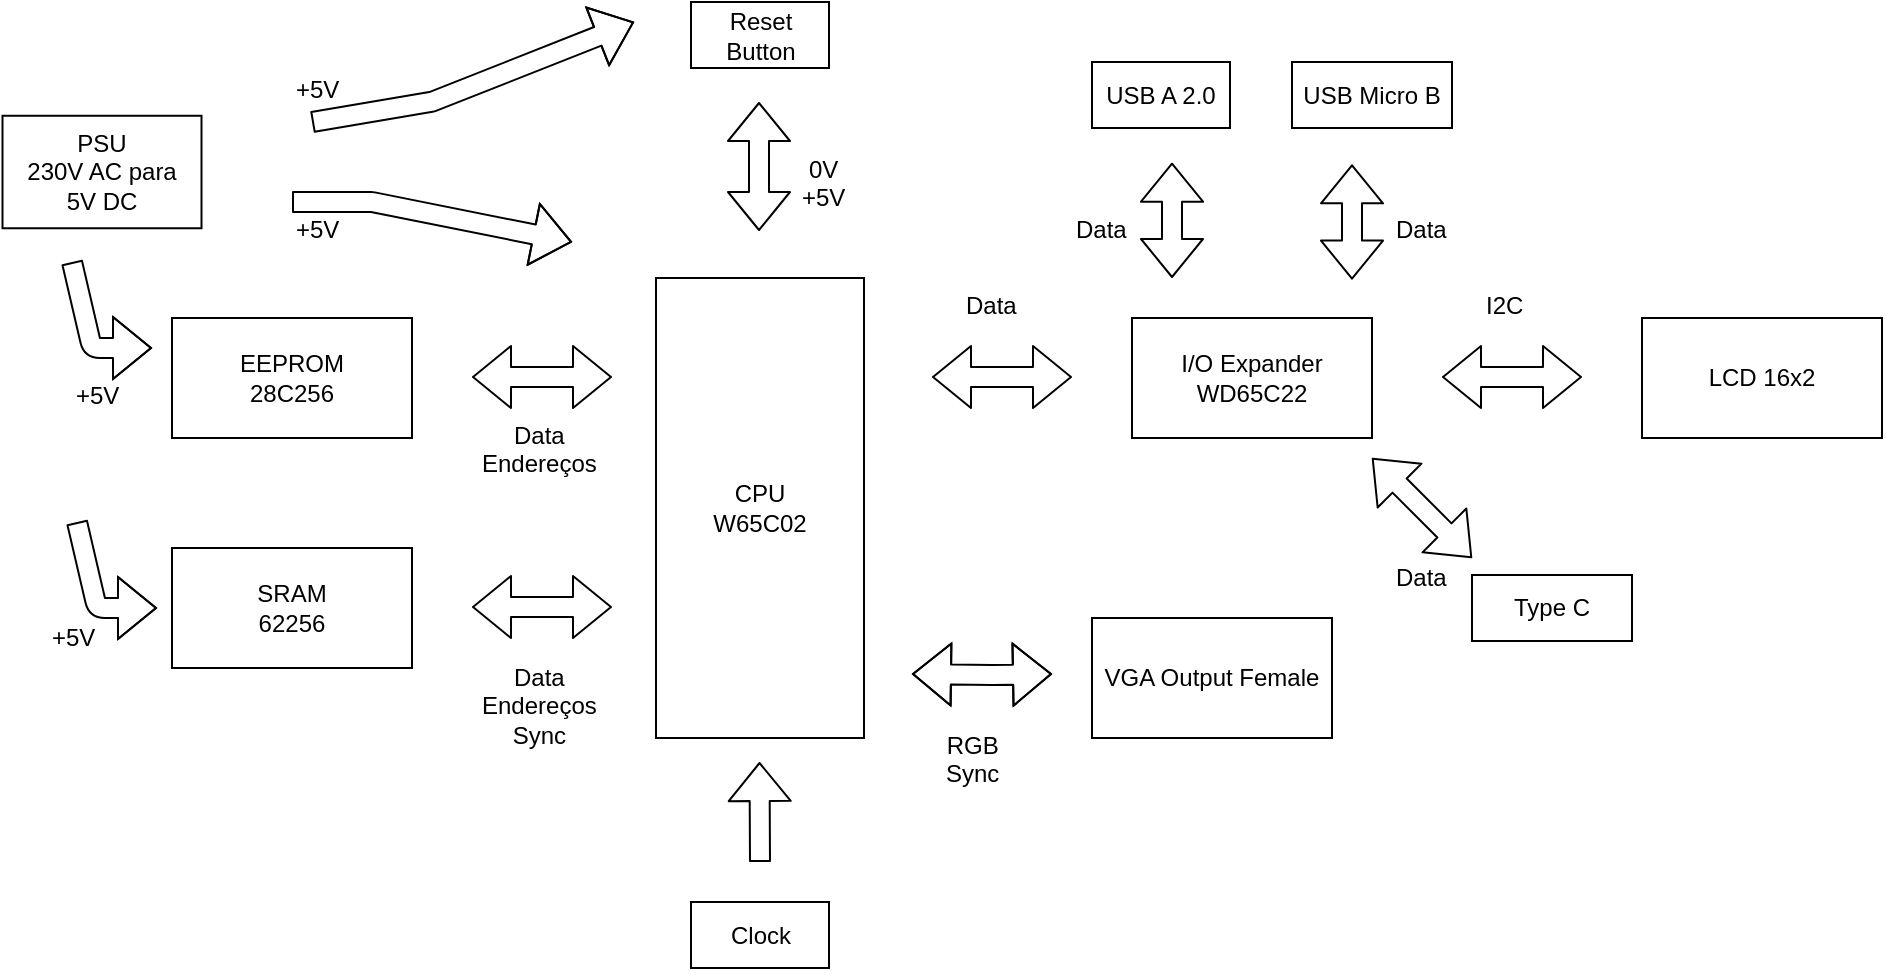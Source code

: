 <mxfile version="14.2.9" type="device"><diagram id="T6ci-cot7ak85MxqEpOW" name="Page-1"><mxGraphModel dx="1185" dy="588" grid="1" gridSize="10" guides="1" tooltips="1" connect="1" arrows="1" fold="1" page="1" pageScale="1" pageWidth="1169" pageHeight="827" math="0" shadow="0"><root><mxCell id="0"/><mxCell id="1" parent="0"/><mxCell id="FjeBuTmv2h0w6aFBuaXp-3" value="CPU&lt;br&gt;W65C02" style="rounded=0;whiteSpace=wrap;html=1;" parent="1" vertex="1"><mxGeometry x="472" y="278" width="104" height="230" as="geometry"/></mxCell><mxCell id="RcgKpPN4x1VHst0sxqIZ-1" value="" style="shape=flexArrow;endArrow=classic;startArrow=classic;html=1;" parent="1" edge="1"><mxGeometry width="50" height="50" relative="1" as="geometry"><mxPoint x="380" y="327.5" as="sourcePoint"/><mxPoint x="450" y="327.5" as="targetPoint"/></mxGeometry></mxCell><mxCell id="RcgKpPN4x1VHst0sxqIZ-3" value="EEPROM&lt;br&gt;28C256" style="rounded=0;whiteSpace=wrap;html=1;" parent="1" vertex="1"><mxGeometry x="230" y="298" width="120" height="60" as="geometry"/></mxCell><mxCell id="RcgKpPN4x1VHst0sxqIZ-6" value="" style="shape=flexArrow;endArrow=classic;startArrow=classic;html=1;" parent="1" edge="1"><mxGeometry width="50" height="50" relative="1" as="geometry"><mxPoint x="380" y="442.5" as="sourcePoint"/><mxPoint x="450" y="442.5" as="targetPoint"/></mxGeometry></mxCell><mxCell id="RcgKpPN4x1VHst0sxqIZ-7" value="SRAM&lt;br&gt;62256" style="rounded=0;whiteSpace=wrap;html=1;" parent="1" vertex="1"><mxGeometry x="230" y="413" width="120" height="60" as="geometry"/></mxCell><mxCell id="RcgKpPN4x1VHst0sxqIZ-8" value="&lt;div style=&quot;text-align: center&quot;&gt;&lt;span&gt;&lt;font face=&quot;helvetica&quot;&gt;Data&lt;/font&gt;&lt;/span&gt;&lt;/div&gt;&lt;div style=&quot;text-align: center&quot;&gt;&lt;font face=&quot;helvetica&quot;&gt;Endereços&lt;/font&gt;&lt;br&gt;&lt;/div&gt;" style="text;whiteSpace=wrap;html=1;" parent="1" vertex="1"><mxGeometry x="382.5" y="343" width="60" height="40" as="geometry"/></mxCell><mxCell id="RcgKpPN4x1VHst0sxqIZ-9" value="&lt;div style=&quot;text-align: center&quot;&gt;&lt;span&gt;&lt;font face=&quot;helvetica&quot;&gt;Data&lt;/font&gt;&lt;/span&gt;&lt;/div&gt;&lt;div style=&quot;text-align: center&quot;&gt;&lt;font face=&quot;helvetica&quot;&gt;Endereços&lt;/font&gt;&lt;/div&gt;&lt;div style=&quot;text-align: center&quot;&gt;&lt;font face=&quot;helvetica&quot;&gt;Sync&lt;/font&gt;&lt;/div&gt;" style="text;whiteSpace=wrap;html=1;" parent="1" vertex="1"><mxGeometry x="382.5" y="464" width="55" height="56" as="geometry"/></mxCell><mxCell id="RcgKpPN4x1VHst0sxqIZ-10" value="" style="shape=flexArrow;endArrow=classic;startArrow=classic;html=1;" parent="1" edge="1"><mxGeometry width="50" height="50" relative="1" as="geometry"><mxPoint x="610" y="327.5" as="sourcePoint"/><mxPoint x="680" y="327.5" as="targetPoint"/></mxGeometry></mxCell><mxCell id="RcgKpPN4x1VHst0sxqIZ-11" value="I/O Expander&lt;br&gt;WD65C22" style="rounded=0;whiteSpace=wrap;html=1;" parent="1" vertex="1"><mxGeometry x="710" y="298" width="120" height="60" as="geometry"/></mxCell><mxCell id="RcgKpPN4x1VHst0sxqIZ-12" value="&lt;div style=&quot;text-align: center&quot;&gt;&lt;span&gt;&lt;font face=&quot;helvetica&quot;&gt;Data&lt;/font&gt;&lt;/span&gt;&lt;/div&gt;" style="text;whiteSpace=wrap;html=1;" parent="1" vertex="1"><mxGeometry x="625" y="278" width="35" height="26" as="geometry"/></mxCell><mxCell id="RcgKpPN4x1VHst0sxqIZ-13" value="" style="shape=flexArrow;endArrow=classic;startArrow=classic;html=1;" parent="1" edge="1"><mxGeometry width="50" height="50" relative="1" as="geometry"><mxPoint x="865" y="327.5" as="sourcePoint"/><mxPoint x="935" y="327.5" as="targetPoint"/></mxGeometry></mxCell><mxCell id="RcgKpPN4x1VHst0sxqIZ-14" value="LCD 16x2" style="rounded=0;whiteSpace=wrap;html=1;" parent="1" vertex="1"><mxGeometry x="965" y="298" width="120" height="60" as="geometry"/></mxCell><mxCell id="RcgKpPN4x1VHst0sxqIZ-15" value="&lt;div style=&quot;text-align: center&quot;&gt;&lt;span&gt;&lt;font face=&quot;helvetica&quot;&gt;I2C&lt;/font&gt;&lt;/span&gt;&lt;/div&gt;" style="text;whiteSpace=wrap;html=1;" parent="1" vertex="1"><mxGeometry x="885" y="278" width="35" height="26" as="geometry"/></mxCell><mxCell id="RcgKpPN4x1VHst0sxqIZ-16" value="" style="shape=flexArrow;endArrow=classic;startArrow=classic;html=1;" parent="1" edge="1"><mxGeometry width="50" height="50" relative="1" as="geometry"><mxPoint x="600" y="476" as="sourcePoint"/><mxPoint x="670" y="476" as="targetPoint"/><Array as="points"><mxPoint x="640" y="476.5"/></Array></mxGeometry></mxCell><mxCell id="RcgKpPN4x1VHst0sxqIZ-17" value="VGA Output Female" style="rounded=0;whiteSpace=wrap;html=1;" parent="1" vertex="1"><mxGeometry x="690" y="448" width="120" height="60" as="geometry"/></mxCell><mxCell id="RcgKpPN4x1VHst0sxqIZ-18" value="&lt;div style=&quot;text-align: center&quot;&gt;&lt;span&gt;&lt;font face=&quot;helvetica&quot;&gt;RGB&lt;/font&gt;&lt;/span&gt;&lt;/div&gt;&lt;div style=&quot;text-align: center&quot;&gt;&lt;span&gt;&lt;font face=&quot;helvetica&quot;&gt;Sync&lt;/font&gt;&lt;/span&gt;&lt;/div&gt;" style="text;whiteSpace=wrap;html=1;" parent="1" vertex="1"><mxGeometry x="615" y="497.5" width="35" height="40" as="geometry"/></mxCell><mxCell id="RcgKpPN4x1VHst0sxqIZ-20" value="" style="shape=flexArrow;endArrow=classic;startArrow=classic;html=1;" parent="1" edge="1"><mxGeometry width="50" height="50" relative="1" as="geometry"><mxPoint x="523.5" y="190" as="sourcePoint"/><mxPoint x="523.5" y="254.5" as="targetPoint"/></mxGeometry></mxCell><mxCell id="RcgKpPN4x1VHst0sxqIZ-21" value="Reset&lt;br&gt;Button" style="rounded=0;whiteSpace=wrap;html=1;direction=west;" parent="1" vertex="1"><mxGeometry x="489.5" y="140" width="69" height="33" as="geometry"/></mxCell><mxCell id="RcgKpPN4x1VHst0sxqIZ-22" value="&lt;div style=&quot;text-align: center&quot;&gt;&lt;font face=&quot;helvetica&quot;&gt;0V&lt;/font&gt;&lt;/div&gt;&lt;div style=&quot;text-align: center&quot;&gt;&lt;font face=&quot;helvetica&quot;&gt;+5V&lt;/font&gt;&lt;/div&gt;" style="text;whiteSpace=wrap;html=1;direction=west;" parent="1" vertex="1"><mxGeometry x="543" y="210" width="52" height="30" as="geometry"/></mxCell><mxCell id="RcgKpPN4x1VHst0sxqIZ-25" value="Clock" style="rounded=0;whiteSpace=wrap;html=1;direction=west;" parent="1" vertex="1"><mxGeometry x="489.5" y="590" width="69" height="33" as="geometry"/></mxCell><mxCell id="RcgKpPN4x1VHst0sxqIZ-26" value="" style="shape=flexArrow;endArrow=classic;html=1;" parent="1" edge="1"><mxGeometry width="50" height="50" relative="1" as="geometry"><mxPoint x="524" y="570" as="sourcePoint"/><mxPoint x="523.76" y="520" as="targetPoint"/></mxGeometry></mxCell><mxCell id="RcgKpPN4x1VHst0sxqIZ-27" value="PSU&lt;br&gt;230V AC para&lt;br&gt;5V DC" style="rounded=0;whiteSpace=wrap;html=1;direction=west;" parent="1" vertex="1"><mxGeometry x="145.25" y="196.88" width="99.5" height="56.25" as="geometry"/></mxCell><mxCell id="RcgKpPN4x1VHst0sxqIZ-29" value="" style="shape=flexArrow;endArrow=classic;html=1;" parent="1" edge="1"><mxGeometry width="50" height="50" relative="1" as="geometry"><mxPoint x="180" y="270" as="sourcePoint"/><mxPoint x="220" y="313" as="targetPoint"/><Array as="points"><mxPoint x="190" y="313"/></Array></mxGeometry></mxCell><mxCell id="RcgKpPN4x1VHst0sxqIZ-31" value="&lt;div style=&quot;text-align: center&quot;&gt;&lt;font face=&quot;helvetica&quot;&gt;+5V&lt;/font&gt;&lt;/div&gt;" style="text;whiteSpace=wrap;html=1;" parent="1" vertex="1"><mxGeometry x="180" y="323" width="30" height="20" as="geometry"/></mxCell><mxCell id="RcgKpPN4x1VHst0sxqIZ-39" value="" style="shape=flexArrow;endArrow=classic;html=1;" parent="1" edge="1"><mxGeometry width="50" height="50" relative="1" as="geometry"><mxPoint x="182.5" y="400" as="sourcePoint"/><mxPoint x="222.5" y="443" as="targetPoint"/><Array as="points"><mxPoint x="192.5" y="443"/></Array></mxGeometry></mxCell><mxCell id="RcgKpPN4x1VHst0sxqIZ-40" value="&lt;div style=&quot;text-align: center&quot;&gt;&lt;font face=&quot;helvetica&quot;&gt;+5V&lt;/font&gt;&lt;/div&gt;" style="text;whiteSpace=wrap;html=1;" parent="1" vertex="1"><mxGeometry x="167.5" y="444" width="30" height="20" as="geometry"/></mxCell><mxCell id="RcgKpPN4x1VHst0sxqIZ-41" value="" style="shape=flexArrow;endArrow=classic;html=1;" parent="1" edge="1"><mxGeometry width="50" height="50" relative="1" as="geometry"><mxPoint x="290" y="240" as="sourcePoint"/><mxPoint x="430" y="260" as="targetPoint"/><Array as="points"><mxPoint x="330" y="240"/></Array></mxGeometry></mxCell><mxCell id="RcgKpPN4x1VHst0sxqIZ-42" value="&lt;div style=&quot;text-align: center&quot;&gt;&lt;font face=&quot;helvetica&quot;&gt;+5V&lt;/font&gt;&lt;/div&gt;" style="text;whiteSpace=wrap;html=1;" parent="1" vertex="1"><mxGeometry x="290" y="240" width="30" height="20" as="geometry"/></mxCell><mxCell id="RcgKpPN4x1VHst0sxqIZ-43" value="" style="shape=flexArrow;endArrow=classic;html=1;" parent="1" edge="1"><mxGeometry width="50" height="50" relative="1" as="geometry"><mxPoint x="300" y="200" as="sourcePoint"/><mxPoint x="461" y="150" as="targetPoint"/><Array as="points"><mxPoint x="360" y="189.88"/></Array></mxGeometry></mxCell><mxCell id="RcgKpPN4x1VHst0sxqIZ-44" value="&lt;div style=&quot;text-align: center&quot;&gt;&lt;font face=&quot;helvetica&quot;&gt;+5V&lt;/font&gt;&lt;/div&gt;" style="text;whiteSpace=wrap;html=1;" parent="1" vertex="1"><mxGeometry x="290" y="170" width="30" height="20" as="geometry"/></mxCell><mxCell id="nDmWOEUyf_Vyg02LD8fa-1" value="" style="shape=flexArrow;endArrow=classic;startArrow=classic;html=1;" edge="1" parent="1"><mxGeometry width="50" height="50" relative="1" as="geometry"><mxPoint x="730" y="278" as="sourcePoint"/><mxPoint x="730" y="220.37" as="targetPoint"/></mxGeometry></mxCell><mxCell id="nDmWOEUyf_Vyg02LD8fa-2" value="&lt;div style=&quot;text-align: center&quot;&gt;&lt;span&gt;&lt;font face=&quot;helvetica&quot;&gt;Data&lt;/font&gt;&lt;/span&gt;&lt;/div&gt;" style="text;whiteSpace=wrap;html=1;" vertex="1" parent="1"><mxGeometry x="680" y="240" width="30" height="20" as="geometry"/></mxCell><mxCell id="nDmWOEUyf_Vyg02LD8fa-3" value="USB A 2.0" style="rounded=0;whiteSpace=wrap;html=1;direction=west;" vertex="1" parent="1"><mxGeometry x="690" y="170" width="69" height="33" as="geometry"/></mxCell><mxCell id="nDmWOEUyf_Vyg02LD8fa-4" value="" style="shape=flexArrow;endArrow=classic;startArrow=classic;html=1;" edge="1" parent="1"><mxGeometry width="50" height="50" relative="1" as="geometry"><mxPoint x="820" y="278.81" as="sourcePoint"/><mxPoint x="820" y="221.18" as="targetPoint"/></mxGeometry></mxCell><mxCell id="nDmWOEUyf_Vyg02LD8fa-5" value="&lt;div style=&quot;text-align: center&quot;&gt;&lt;span&gt;&lt;font face=&quot;helvetica&quot;&gt;Data&lt;/font&gt;&lt;/span&gt;&lt;/div&gt;" style="text;whiteSpace=wrap;html=1;" vertex="1" parent="1"><mxGeometry x="840" y="240" width="30" height="20" as="geometry"/></mxCell><mxCell id="nDmWOEUyf_Vyg02LD8fa-6" value="USB Micro B" style="rounded=0;whiteSpace=wrap;html=1;direction=west;" vertex="1" parent="1"><mxGeometry x="790" y="170" width="80" height="33" as="geometry"/></mxCell><mxCell id="nDmWOEUyf_Vyg02LD8fa-7" value="" style="shape=flexArrow;endArrow=classic;startArrow=classic;html=1;" edge="1" parent="1"><mxGeometry width="50" height="50" relative="1" as="geometry"><mxPoint x="880" y="418" as="sourcePoint"/><mxPoint x="830" y="368" as="targetPoint"/></mxGeometry></mxCell><mxCell id="nDmWOEUyf_Vyg02LD8fa-8" value="&lt;div style=&quot;text-align: center&quot;&gt;&lt;span&gt;&lt;font face=&quot;helvetica&quot;&gt;Data&lt;/font&gt;&lt;/span&gt;&lt;/div&gt;" style="text;whiteSpace=wrap;html=1;" vertex="1" parent="1"><mxGeometry x="840" y="414" width="30" height="20" as="geometry"/></mxCell><mxCell id="nDmWOEUyf_Vyg02LD8fa-9" value="Type C" style="rounded=0;whiteSpace=wrap;html=1;direction=west;" vertex="1" parent="1"><mxGeometry x="880" y="426.5" width="80" height="33" as="geometry"/></mxCell></root></mxGraphModel></diagram></mxfile>